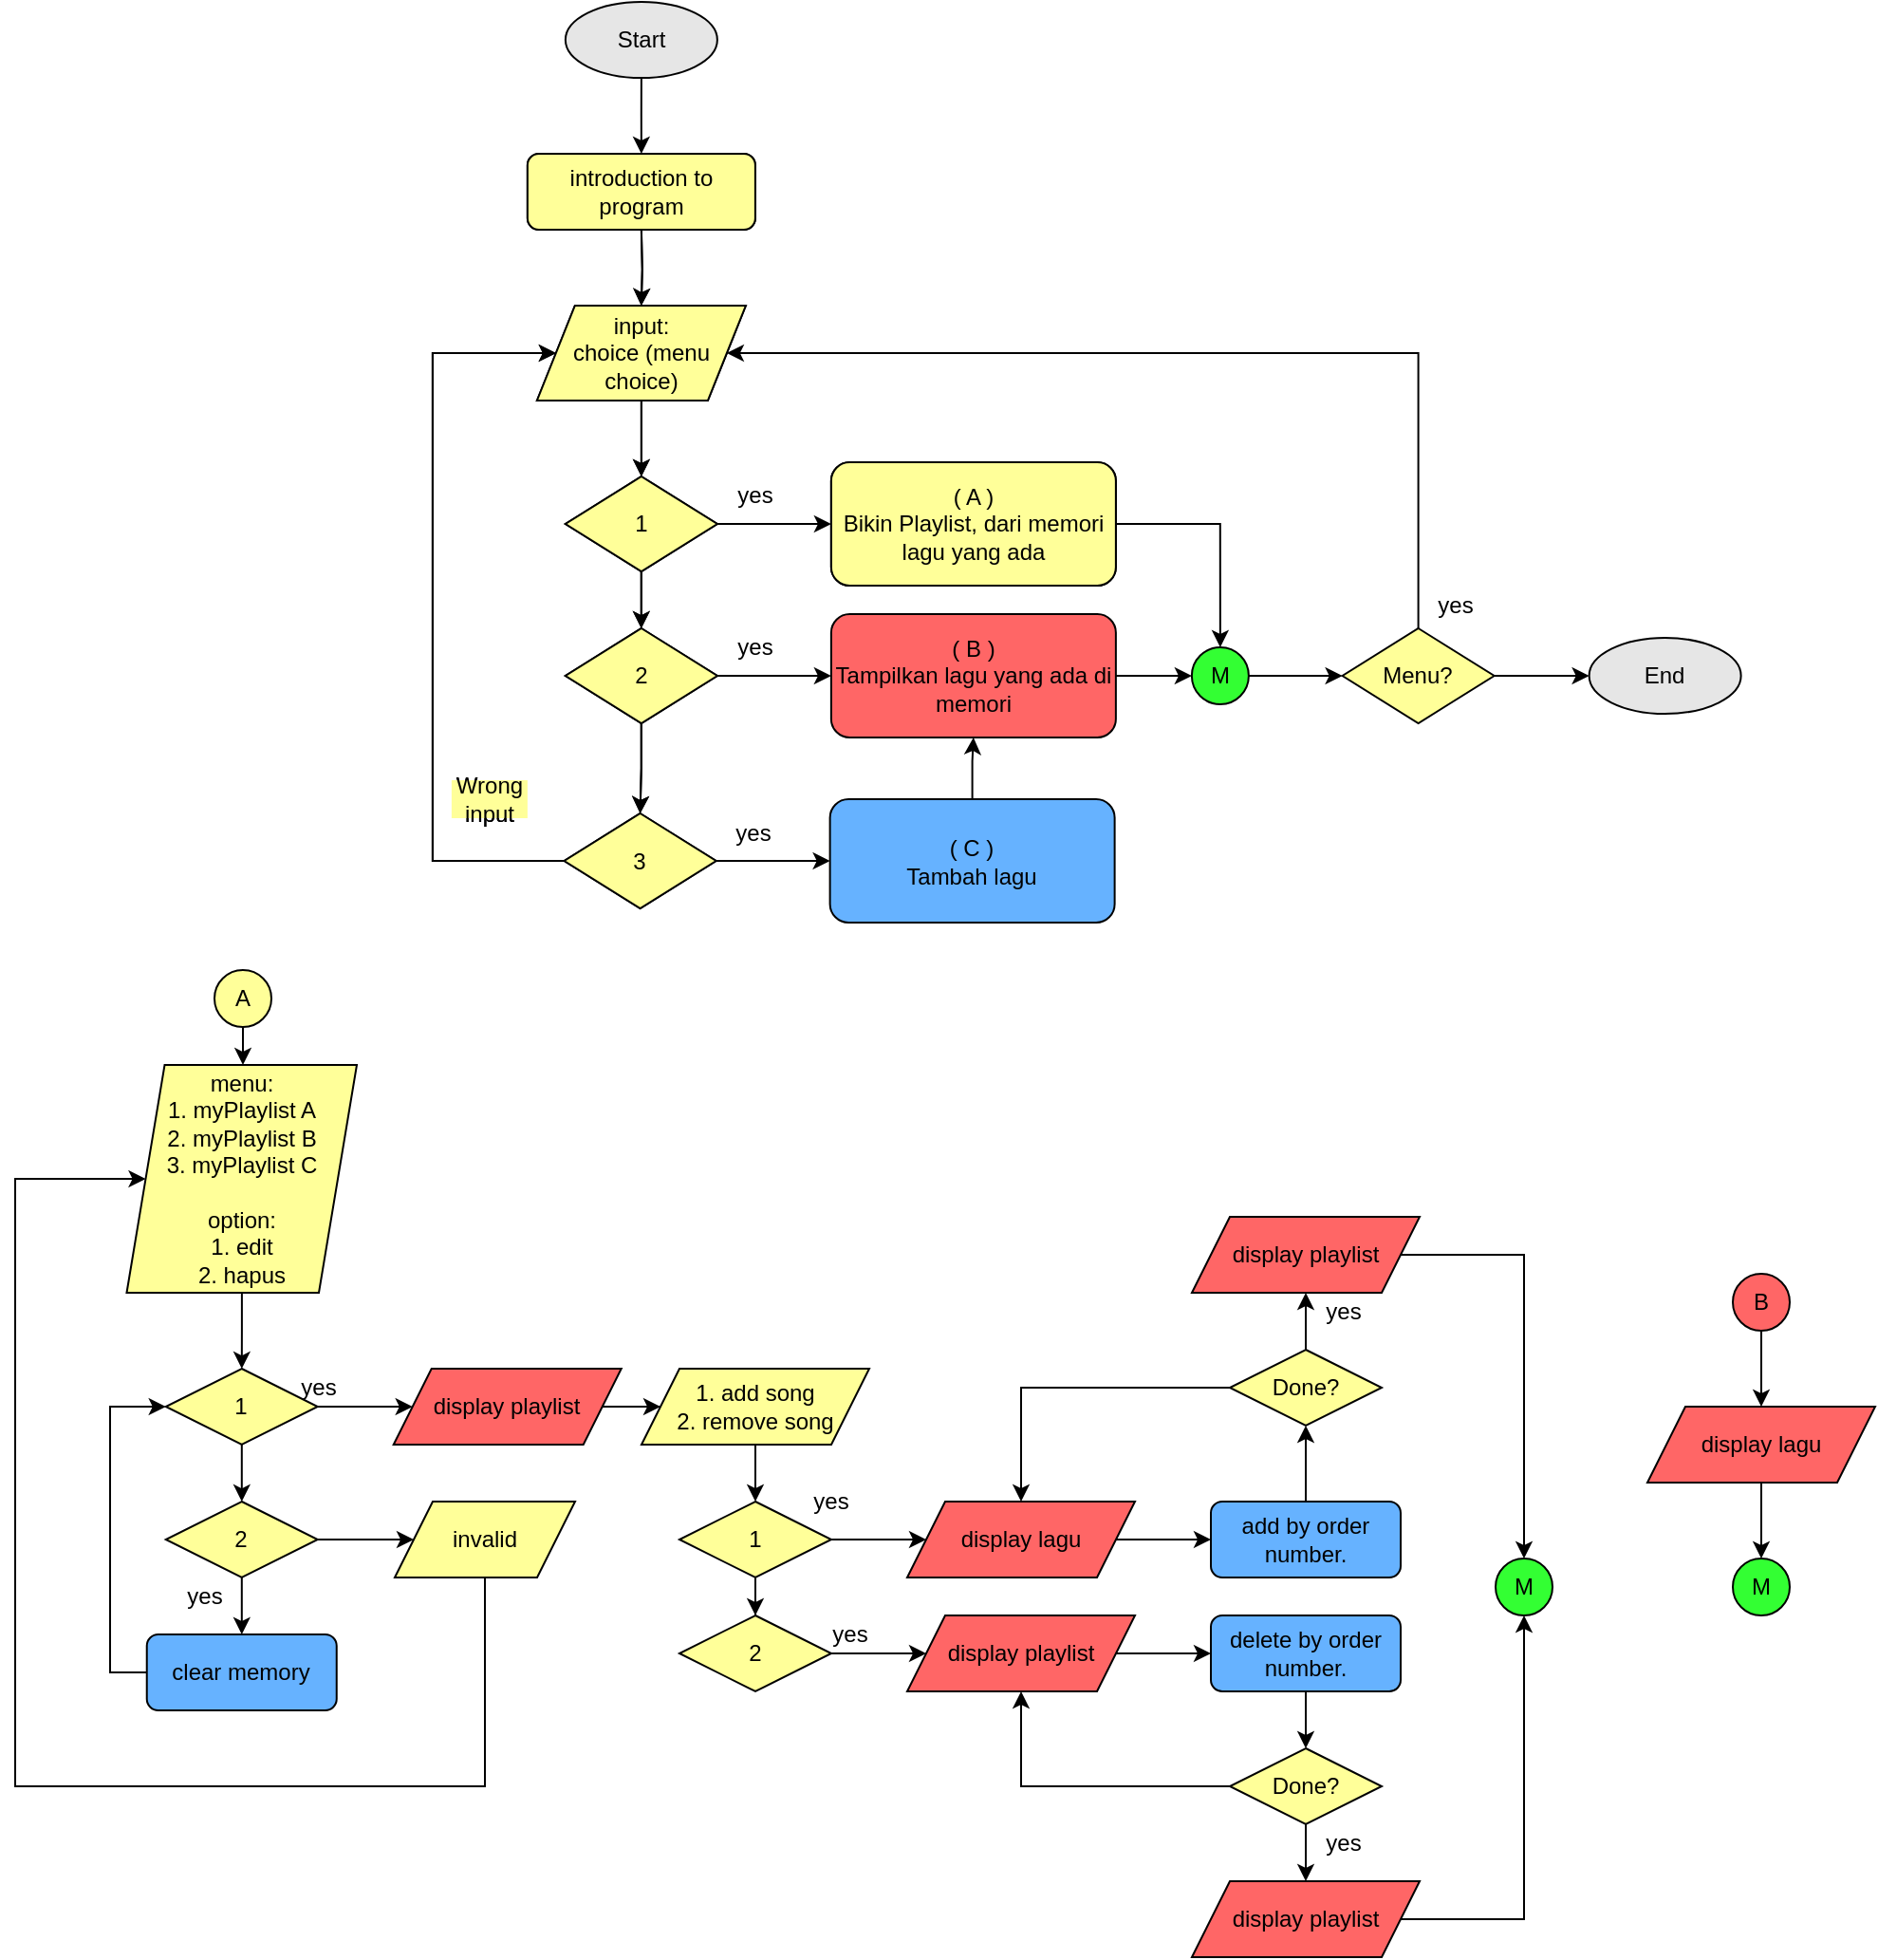 <mxfile version="14.7.3" type="github">
  <diagram id="aWVC-QR9eLqy2IWsYxHA" name="Page-1">
    <mxGraphModel dx="1955" dy="942" grid="1" gridSize="10" guides="1" tooltips="1" connect="1" arrows="1" fold="1" page="1" pageScale="1" pageWidth="850" pageHeight="1100" math="0" shadow="0">
      <root>
        <mxCell id="0" />
        <mxCell id="1" parent="0" />
        <mxCell id="7IZkJE4yfUbNufuBKW3c-7" value="" style="edgeStyle=orthogonalEdgeStyle;rounded=0;orthogonalLoop=1;jettySize=auto;html=1;" parent="1" source="gzgc5nccffqlDQI2nCD0-1" edge="1">
          <mxGeometry relative="1" as="geometry">
            <mxPoint x="429.94" y="130" as="targetPoint" />
          </mxGeometry>
        </mxCell>
        <mxCell id="gzgc5nccffqlDQI2nCD0-1" value="Start" style="ellipse;whiteSpace=wrap;html=1;fillColor=#E6E6E6;" parent="1" vertex="1">
          <mxGeometry x="389.94" y="50" width="80" height="40" as="geometry" />
        </mxCell>
        <mxCell id="gzgc5nccffqlDQI2nCD0-2" value="End" style="ellipse;whiteSpace=wrap;html=1;fillColor=#E6E6E6;" parent="1" vertex="1">
          <mxGeometry x="929.31" y="385" width="80" height="40" as="geometry" />
        </mxCell>
        <mxCell id="7IZkJE4yfUbNufuBKW3c-8" value="" style="edgeStyle=orthogonalEdgeStyle;rounded=0;orthogonalLoop=1;jettySize=auto;html=1;" parent="1" target="7IZkJE4yfUbNufuBKW3c-5" edge="1">
          <mxGeometry relative="1" as="geometry">
            <mxPoint x="429.94" y="170.0" as="sourcePoint" />
          </mxGeometry>
        </mxCell>
        <mxCell id="7IZkJE4yfUbNufuBKW3c-4" value="introduction to program" style="rounded=1;whiteSpace=wrap;html=1;" parent="1" vertex="1">
          <mxGeometry x="369.94" y="130" width="120" height="40" as="geometry" />
        </mxCell>
        <mxCell id="7IZkJE4yfUbNufuBKW3c-16" value="" style="edgeStyle=orthogonalEdgeStyle;rounded=0;orthogonalLoop=1;jettySize=auto;html=1;" parent="1" source="7IZkJE4yfUbNufuBKW3c-5" target="7IZkJE4yfUbNufuBKW3c-11" edge="1">
          <mxGeometry relative="1" as="geometry" />
        </mxCell>
        <mxCell id="7IZkJE4yfUbNufuBKW3c-5" value="&lt;div&gt;input:&lt;/div&gt;&lt;div&gt;choice (menu choice)&lt;br&gt;&lt;/div&gt;" style="shape=parallelogram;perimeter=parallelogramPerimeter;whiteSpace=wrap;html=1;fixedSize=1;" parent="1" vertex="1">
          <mxGeometry x="374.94" y="210" width="110" height="50" as="geometry" />
        </mxCell>
        <mxCell id="7IZkJE4yfUbNufuBKW3c-17" value="" style="edgeStyle=orthogonalEdgeStyle;rounded=0;orthogonalLoop=1;jettySize=auto;html=1;" parent="1" source="7IZkJE4yfUbNufuBKW3c-11" target="7IZkJE4yfUbNufuBKW3c-12" edge="1">
          <mxGeometry relative="1" as="geometry" />
        </mxCell>
        <mxCell id="U4d_zl4pL8MZ5YhkzOWC-3" style="edgeStyle=orthogonalEdgeStyle;rounded=0;orthogonalLoop=1;jettySize=auto;html=1;" edge="1" parent="1" source="7IZkJE4yfUbNufuBKW3c-11" target="U4d_zl4pL8MZ5YhkzOWC-2">
          <mxGeometry relative="1" as="geometry" />
        </mxCell>
        <mxCell id="7IZkJE4yfUbNufuBKW3c-11" value="1" style="rhombus;whiteSpace=wrap;html=1;" parent="1" vertex="1">
          <mxGeometry x="389.94" y="300" width="80" height="50" as="geometry" />
        </mxCell>
        <mxCell id="U4d_zl4pL8MZ5YhkzOWC-7" style="edgeStyle=orthogonalEdgeStyle;rounded=0;orthogonalLoop=1;jettySize=auto;html=1;entryX=0;entryY=0.5;entryDx=0;entryDy=0;" edge="1" parent="1" source="7IZkJE4yfUbNufuBKW3c-12" target="U4d_zl4pL8MZ5YhkzOWC-6">
          <mxGeometry relative="1" as="geometry" />
        </mxCell>
        <mxCell id="U4d_zl4pL8MZ5YhkzOWC-8" value="" style="edgeStyle=orthogonalEdgeStyle;rounded=0;orthogonalLoop=1;jettySize=auto;html=1;" edge="1" parent="1" source="7IZkJE4yfUbNufuBKW3c-12" target="U4d_zl4pL8MZ5YhkzOWC-5">
          <mxGeometry relative="1" as="geometry" />
        </mxCell>
        <mxCell id="7IZkJE4yfUbNufuBKW3c-12" value="2" style="rhombus;whiteSpace=wrap;html=1;" parent="1" vertex="1">
          <mxGeometry x="389.94" y="380" width="80" height="50" as="geometry" />
        </mxCell>
        <mxCell id="U4d_zl4pL8MZ5YhkzOWC-13" style="edgeStyle=orthogonalEdgeStyle;rounded=0;orthogonalLoop=1;jettySize=auto;html=1;entryX=1;entryY=0.5;entryDx=0;entryDy=0;" edge="1" parent="1" source="7IZkJE4yfUbNufuBKW3c-13" target="7IZkJE4yfUbNufuBKW3c-5">
          <mxGeometry relative="1" as="geometry">
            <Array as="points">
              <mxPoint x="838.94" y="235" />
            </Array>
          </mxGeometry>
        </mxCell>
        <mxCell id="U4d_zl4pL8MZ5YhkzOWC-28" style="edgeStyle=orthogonalEdgeStyle;rounded=0;orthogonalLoop=1;jettySize=auto;html=1;" edge="1" parent="1" source="7IZkJE4yfUbNufuBKW3c-13" target="gzgc5nccffqlDQI2nCD0-2">
          <mxGeometry relative="1" as="geometry" />
        </mxCell>
        <mxCell id="7IZkJE4yfUbNufuBKW3c-13" value="Menu?" style="rhombus;whiteSpace=wrap;html=1;fillColor=#FFFF99;" parent="1" vertex="1">
          <mxGeometry x="799.31" y="380" width="80" height="50" as="geometry" />
        </mxCell>
        <mxCell id="U4d_zl4pL8MZ5YhkzOWC-18" style="edgeStyle=orthogonalEdgeStyle;rounded=0;orthogonalLoop=1;jettySize=auto;html=1;entryX=0.5;entryY=0;entryDx=0;entryDy=0;" edge="1" parent="1" source="U4d_zl4pL8MZ5YhkzOWC-2" target="U4d_zl4pL8MZ5YhkzOWC-14">
          <mxGeometry relative="1" as="geometry" />
        </mxCell>
        <mxCell id="U4d_zl4pL8MZ5YhkzOWC-2" value="&lt;div&gt;( A )&lt;br&gt;&lt;/div&gt;&lt;div&gt;Bikin Playlist, dari memori lagu yang ada&lt;/div&gt;" style="rounded=1;whiteSpace=wrap;html=1;fillColor=none;" vertex="1" parent="1">
          <mxGeometry x="529.94" y="292.5" width="150" height="65" as="geometry" />
        </mxCell>
        <mxCell id="U4d_zl4pL8MZ5YhkzOWC-10" style="edgeStyle=orthogonalEdgeStyle;rounded=0;orthogonalLoop=1;jettySize=auto;html=1;" edge="1" parent="1" source="U4d_zl4pL8MZ5YhkzOWC-5" target="U4d_zl4pL8MZ5YhkzOWC-9">
          <mxGeometry relative="1" as="geometry" />
        </mxCell>
        <mxCell id="U4d_zl4pL8MZ5YhkzOWC-21" style="edgeStyle=orthogonalEdgeStyle;rounded=0;orthogonalLoop=1;jettySize=auto;html=1;entryX=0;entryY=0.5;entryDx=0;entryDy=0;" edge="1" parent="1" source="U4d_zl4pL8MZ5YhkzOWC-5" target="7IZkJE4yfUbNufuBKW3c-5">
          <mxGeometry relative="1" as="geometry">
            <Array as="points">
              <mxPoint x="319.94" y="502" />
              <mxPoint x="319.94" y="235" />
            </Array>
          </mxGeometry>
        </mxCell>
        <mxCell id="U4d_zl4pL8MZ5YhkzOWC-5" value="3" style="rhombus;whiteSpace=wrap;html=1;" vertex="1" parent="1">
          <mxGeometry x="389.31" y="477.5" width="80" height="50" as="geometry" />
        </mxCell>
        <mxCell id="U4d_zl4pL8MZ5YhkzOWC-93" value="" style="edgeStyle=orthogonalEdgeStyle;rounded=0;orthogonalLoop=1;jettySize=auto;html=1;" edge="1" parent="1" source="U4d_zl4pL8MZ5YhkzOWC-6" target="U4d_zl4pL8MZ5YhkzOWC-14">
          <mxGeometry relative="1" as="geometry" />
        </mxCell>
        <mxCell id="U4d_zl4pL8MZ5YhkzOWC-6" value="&lt;div&gt;( B )&lt;/div&gt;&lt;div&gt;&lt;div&gt;Tampilkan lagu yang ada di memori&lt;br&gt;&lt;/div&gt;&lt;/div&gt;" style="rounded=1;whiteSpace=wrap;html=1;fillColor=#FF6666;" vertex="1" parent="1">
          <mxGeometry x="529.94" y="372.5" width="150" height="65" as="geometry" />
        </mxCell>
        <mxCell id="U4d_zl4pL8MZ5YhkzOWC-55" value="" style="edgeStyle=orthogonalEdgeStyle;rounded=0;orthogonalLoop=1;jettySize=auto;html=1;" edge="1" parent="1" source="U4d_zl4pL8MZ5YhkzOWC-9" target="U4d_zl4pL8MZ5YhkzOWC-6">
          <mxGeometry relative="1" as="geometry" />
        </mxCell>
        <mxCell id="U4d_zl4pL8MZ5YhkzOWC-9" value="&lt;div&gt;( C )&lt;br&gt;&lt;/div&gt;&lt;div&gt;Tambah lagu&lt;/div&gt;" style="rounded=1;whiteSpace=wrap;html=1;fillColor=#66B2FF;" vertex="1" parent="1">
          <mxGeometry x="529.31" y="470" width="150" height="65" as="geometry" />
        </mxCell>
        <mxCell id="U4d_zl4pL8MZ5YhkzOWC-95" style="edgeStyle=orthogonalEdgeStyle;rounded=0;orthogonalLoop=1;jettySize=auto;html=1;entryX=0;entryY=0.5;entryDx=0;entryDy=0;" edge="1" parent="1" source="U4d_zl4pL8MZ5YhkzOWC-14" target="7IZkJE4yfUbNufuBKW3c-13">
          <mxGeometry relative="1" as="geometry" />
        </mxCell>
        <mxCell id="U4d_zl4pL8MZ5YhkzOWC-14" value="M" style="ellipse;whiteSpace=wrap;html=1;aspect=fixed;fillColor=#33FF33;" vertex="1" parent="1">
          <mxGeometry x="719.94" y="390" width="30" height="30" as="geometry" />
        </mxCell>
        <mxCell id="U4d_zl4pL8MZ5YhkzOWC-22" value="Wrong input" style="text;html=1;strokeColor=none;fillColor=none;align=center;verticalAlign=middle;whiteSpace=wrap;rounded=0;" vertex="1" parent="1">
          <mxGeometry x="329.94" y="460" width="40" height="20" as="geometry" />
        </mxCell>
        <mxCell id="U4d_zl4pL8MZ5YhkzOWC-23" value="yes" style="text;html=1;strokeColor=none;fillColor=none;align=center;verticalAlign=middle;whiteSpace=wrap;rounded=0;" vertex="1" parent="1">
          <mxGeometry x="469.94" y="300" width="40" height="20" as="geometry" />
        </mxCell>
        <mxCell id="U4d_zl4pL8MZ5YhkzOWC-24" value="yes" style="text;html=1;strokeColor=none;fillColor=none;align=center;verticalAlign=middle;whiteSpace=wrap;rounded=0;" vertex="1" parent="1">
          <mxGeometry x="469.94" y="380" width="40" height="20" as="geometry" />
        </mxCell>
        <mxCell id="U4d_zl4pL8MZ5YhkzOWC-25" value="yes" style="text;html=1;strokeColor=none;fillColor=none;align=center;verticalAlign=middle;whiteSpace=wrap;rounded=0;" vertex="1" parent="1">
          <mxGeometry x="469.31" y="477.5" width="40" height="20" as="geometry" />
        </mxCell>
        <mxCell id="U4d_zl4pL8MZ5YhkzOWC-26" value="yes" style="text;html=1;strokeColor=none;fillColor=none;align=center;verticalAlign=middle;whiteSpace=wrap;rounded=0;" vertex="1" parent="1">
          <mxGeometry x="839.31" y="357.5" width="40" height="20" as="geometry" />
        </mxCell>
        <mxCell id="U4d_zl4pL8MZ5YhkzOWC-33" value="" style="edgeStyle=orthogonalEdgeStyle;rounded=0;orthogonalLoop=1;jettySize=auto;html=1;" edge="1" parent="1" source="U4d_zl4pL8MZ5YhkzOWC-29" target="U4d_zl4pL8MZ5YhkzOWC-32">
          <mxGeometry relative="1" as="geometry" />
        </mxCell>
        <mxCell id="U4d_zl4pL8MZ5YhkzOWC-29" value="A" style="ellipse;whiteSpace=wrap;html=1;aspect=fixed;fillColor=#FFFF99;" vertex="1" parent="1">
          <mxGeometry x="205" y="560" width="30" height="30" as="geometry" />
        </mxCell>
        <mxCell id="U4d_zl4pL8MZ5YhkzOWC-102" value="" style="edgeStyle=orthogonalEdgeStyle;rounded=0;orthogonalLoop=1;jettySize=auto;html=1;" edge="1" parent="1" source="U4d_zl4pL8MZ5YhkzOWC-30" target="U4d_zl4pL8MZ5YhkzOWC-101">
          <mxGeometry relative="1" as="geometry" />
        </mxCell>
        <mxCell id="U4d_zl4pL8MZ5YhkzOWC-30" value="B" style="ellipse;whiteSpace=wrap;html=1;aspect=fixed;fillColor=#FF6666;" vertex="1" parent="1">
          <mxGeometry x="1005" y="720" width="30" height="30" as="geometry" />
        </mxCell>
        <mxCell id="U4d_zl4pL8MZ5YhkzOWC-36" value="" style="edgeStyle=orthogonalEdgeStyle;rounded=0;orthogonalLoop=1;jettySize=auto;html=1;" edge="1" parent="1" source="U4d_zl4pL8MZ5YhkzOWC-32" target="U4d_zl4pL8MZ5YhkzOWC-34">
          <mxGeometry relative="1" as="geometry" />
        </mxCell>
        <mxCell id="U4d_zl4pL8MZ5YhkzOWC-32" value="&lt;div&gt;menu:&lt;/div&gt;&lt;div&gt;1. myPlaylist A&lt;/div&gt;&lt;div&gt;2. myPlaylist B&lt;br&gt;&lt;div&gt;3. myPlaylist C&lt;/div&gt;&lt;div&gt;&lt;br&gt;&lt;/div&gt;&lt;div&gt;option:&lt;/div&gt;&lt;div&gt;1. edit&lt;/div&gt;&lt;div&gt;2. hapus&lt;br&gt;&lt;/div&gt;&lt;/div&gt;" style="shape=parallelogram;perimeter=parallelogramPerimeter;whiteSpace=wrap;html=1;fixedSize=1;fillColor=#FFFF99;" vertex="1" parent="1">
          <mxGeometry x="158.75" y="610" width="121.25" height="120" as="geometry" />
        </mxCell>
        <mxCell id="U4d_zl4pL8MZ5YhkzOWC-37" value="" style="edgeStyle=orthogonalEdgeStyle;rounded=0;orthogonalLoop=1;jettySize=auto;html=1;" edge="1" parent="1" source="U4d_zl4pL8MZ5YhkzOWC-34" target="U4d_zl4pL8MZ5YhkzOWC-35">
          <mxGeometry relative="1" as="geometry" />
        </mxCell>
        <mxCell id="U4d_zl4pL8MZ5YhkzOWC-59" value="" style="edgeStyle=orthogonalEdgeStyle;rounded=0;orthogonalLoop=1;jettySize=auto;html=1;" edge="1" parent="1" source="U4d_zl4pL8MZ5YhkzOWC-34" target="U4d_zl4pL8MZ5YhkzOWC-57">
          <mxGeometry relative="1" as="geometry" />
        </mxCell>
        <mxCell id="U4d_zl4pL8MZ5YhkzOWC-34" value="1" style="rhombus;whiteSpace=wrap;html=1;fillColor=#FFFF99;" vertex="1" parent="1">
          <mxGeometry x="179.37" y="770" width="80" height="40" as="geometry" />
        </mxCell>
        <mxCell id="U4d_zl4pL8MZ5YhkzOWC-39" value="" style="edgeStyle=orthogonalEdgeStyle;rounded=0;orthogonalLoop=1;jettySize=auto;html=1;" edge="1" parent="1" source="U4d_zl4pL8MZ5YhkzOWC-35" target="U4d_zl4pL8MZ5YhkzOWC-38">
          <mxGeometry relative="1" as="geometry" />
        </mxCell>
        <mxCell id="U4d_zl4pL8MZ5YhkzOWC-49" style="edgeStyle=orthogonalEdgeStyle;rounded=0;orthogonalLoop=1;jettySize=auto;html=1;entryX=0;entryY=0.5;entryDx=0;entryDy=0;" edge="1" parent="1" source="U4d_zl4pL8MZ5YhkzOWC-35" target="U4d_zl4pL8MZ5YhkzOWC-48">
          <mxGeometry relative="1" as="geometry" />
        </mxCell>
        <mxCell id="U4d_zl4pL8MZ5YhkzOWC-35" value="2" style="rhombus;whiteSpace=wrap;html=1;fillColor=#FFFF99;" vertex="1" parent="1">
          <mxGeometry x="179.37" y="840" width="80" height="40" as="geometry" />
        </mxCell>
        <mxCell id="U4d_zl4pL8MZ5YhkzOWC-40" style="edgeStyle=orthogonalEdgeStyle;rounded=0;orthogonalLoop=1;jettySize=auto;html=1;entryX=0;entryY=0.5;entryDx=0;entryDy=0;" edge="1" parent="1" source="U4d_zl4pL8MZ5YhkzOWC-38" target="U4d_zl4pL8MZ5YhkzOWC-34">
          <mxGeometry relative="1" as="geometry">
            <Array as="points">
              <mxPoint x="150" y="930" />
              <mxPoint x="150" y="790" />
            </Array>
          </mxGeometry>
        </mxCell>
        <mxCell id="U4d_zl4pL8MZ5YhkzOWC-38" value="clear memory" style="rounded=1;whiteSpace=wrap;html=1;fillColor=#66B2FF;" vertex="1" parent="1">
          <mxGeometry x="169.37" y="910" width="100" height="40" as="geometry" />
        </mxCell>
        <mxCell id="U4d_zl4pL8MZ5YhkzOWC-42" value="yes" style="text;html=1;strokeColor=none;fillColor=none;align=center;verticalAlign=middle;whiteSpace=wrap;rounded=0;" vertex="1" parent="1">
          <mxGeometry x="180" y="880" width="40" height="20" as="geometry" />
        </mxCell>
        <mxCell id="U4d_zl4pL8MZ5YhkzOWC-44" value="yes" style="text;html=1;strokeColor=none;fillColor=none;align=center;verticalAlign=middle;whiteSpace=wrap;rounded=0;" vertex="1" parent="1">
          <mxGeometry x="240" y="770" width="40" height="20" as="geometry" />
        </mxCell>
        <mxCell id="U4d_zl4pL8MZ5YhkzOWC-50" style="edgeStyle=orthogonalEdgeStyle;rounded=0;orthogonalLoop=1;jettySize=auto;html=1;entryX=0;entryY=0.5;entryDx=0;entryDy=0;" edge="1" parent="1" source="U4d_zl4pL8MZ5YhkzOWC-48" target="U4d_zl4pL8MZ5YhkzOWC-32">
          <mxGeometry relative="1" as="geometry">
            <Array as="points">
              <mxPoint x="348" y="990" />
              <mxPoint x="100" y="990" />
              <mxPoint x="100" y="670" />
            </Array>
          </mxGeometry>
        </mxCell>
        <mxCell id="U4d_zl4pL8MZ5YhkzOWC-48" value="invalid" style="shape=parallelogram;perimeter=parallelogramPerimeter;whiteSpace=wrap;html=1;fixedSize=1;fillColor=#FFFF99;" vertex="1" parent="1">
          <mxGeometry x="300" y="840" width="95" height="40" as="geometry" />
        </mxCell>
        <mxCell id="U4d_zl4pL8MZ5YhkzOWC-61" value="" style="edgeStyle=orthogonalEdgeStyle;rounded=0;orthogonalLoop=1;jettySize=auto;html=1;" edge="1" parent="1" source="U4d_zl4pL8MZ5YhkzOWC-57" target="U4d_zl4pL8MZ5YhkzOWC-60">
          <mxGeometry relative="1" as="geometry" />
        </mxCell>
        <mxCell id="U4d_zl4pL8MZ5YhkzOWC-57" value="display playlist" style="shape=parallelogram;perimeter=parallelogramPerimeter;whiteSpace=wrap;html=1;fixedSize=1;fillColor=#FF6666;" vertex="1" parent="1">
          <mxGeometry x="299.37" y="770" width="120" height="40" as="geometry" />
        </mxCell>
        <mxCell id="U4d_zl4pL8MZ5YhkzOWC-66" style="edgeStyle=orthogonalEdgeStyle;rounded=0;orthogonalLoop=1;jettySize=auto;html=1;entryX=0.5;entryY=0;entryDx=0;entryDy=0;" edge="1" parent="1" source="U4d_zl4pL8MZ5YhkzOWC-60" target="U4d_zl4pL8MZ5YhkzOWC-62">
          <mxGeometry relative="1" as="geometry" />
        </mxCell>
        <mxCell id="U4d_zl4pL8MZ5YhkzOWC-60" value="&lt;div&gt;1. add song&lt;/div&gt;&lt;div&gt;2. remove song&lt;br&gt;&lt;/div&gt;" style="shape=parallelogram;perimeter=parallelogramPerimeter;whiteSpace=wrap;html=1;fixedSize=1;fillColor=#FFFF99;" vertex="1" parent="1">
          <mxGeometry x="430" y="770" width="120" height="40" as="geometry" />
        </mxCell>
        <mxCell id="U4d_zl4pL8MZ5YhkzOWC-67" style="edgeStyle=orthogonalEdgeStyle;rounded=0;orthogonalLoop=1;jettySize=auto;html=1;entryX=0.5;entryY=0;entryDx=0;entryDy=0;" edge="1" parent="1" source="U4d_zl4pL8MZ5YhkzOWC-62" target="U4d_zl4pL8MZ5YhkzOWC-63">
          <mxGeometry relative="1" as="geometry" />
        </mxCell>
        <mxCell id="U4d_zl4pL8MZ5YhkzOWC-76" value="" style="edgeStyle=orthogonalEdgeStyle;rounded=0;orthogonalLoop=1;jettySize=auto;html=1;" edge="1" parent="1" source="U4d_zl4pL8MZ5YhkzOWC-62" target="U4d_zl4pL8MZ5YhkzOWC-75">
          <mxGeometry relative="1" as="geometry" />
        </mxCell>
        <mxCell id="U4d_zl4pL8MZ5YhkzOWC-62" value="1" style="rhombus;whiteSpace=wrap;html=1;fillColor=#FFFF99;" vertex="1" parent="1">
          <mxGeometry x="450" y="840" width="80" height="40" as="geometry" />
        </mxCell>
        <mxCell id="U4d_zl4pL8MZ5YhkzOWC-73" style="edgeStyle=orthogonalEdgeStyle;rounded=0;orthogonalLoop=1;jettySize=auto;html=1;" edge="1" parent="1" source="U4d_zl4pL8MZ5YhkzOWC-63" target="U4d_zl4pL8MZ5YhkzOWC-72">
          <mxGeometry relative="1" as="geometry" />
        </mxCell>
        <mxCell id="U4d_zl4pL8MZ5YhkzOWC-63" value="2" style="rhombus;whiteSpace=wrap;html=1;fillColor=#FFFF99;" vertex="1" parent="1">
          <mxGeometry x="450" y="900" width="80" height="40" as="geometry" />
        </mxCell>
        <mxCell id="U4d_zl4pL8MZ5YhkzOWC-69" value="yes" style="text;html=1;strokeColor=none;fillColor=none;align=center;verticalAlign=middle;whiteSpace=wrap;rounded=0;" vertex="1" parent="1">
          <mxGeometry x="510" y="830" width="40" height="20" as="geometry" />
        </mxCell>
        <mxCell id="U4d_zl4pL8MZ5YhkzOWC-70" value="yes" style="text;html=1;strokeColor=none;fillColor=none;align=center;verticalAlign=middle;whiteSpace=wrap;rounded=0;" vertex="1" parent="1">
          <mxGeometry x="520" y="900" width="40" height="20" as="geometry" />
        </mxCell>
        <mxCell id="U4d_zl4pL8MZ5YhkzOWC-88" value="" style="edgeStyle=orthogonalEdgeStyle;rounded=0;orthogonalLoop=1;jettySize=auto;html=1;" edge="1" parent="1" source="U4d_zl4pL8MZ5YhkzOWC-71" target="U4d_zl4pL8MZ5YhkzOWC-87">
          <mxGeometry relative="1" as="geometry" />
        </mxCell>
        <mxCell id="U4d_zl4pL8MZ5YhkzOWC-71" value="delete by order number." style="rounded=1;whiteSpace=wrap;html=1;fillColor=#66B2FF;" vertex="1" parent="1">
          <mxGeometry x="730" y="900" width="100" height="40" as="geometry" />
        </mxCell>
        <mxCell id="U4d_zl4pL8MZ5YhkzOWC-74" value="" style="edgeStyle=orthogonalEdgeStyle;rounded=0;orthogonalLoop=1;jettySize=auto;html=1;" edge="1" parent="1" source="U4d_zl4pL8MZ5YhkzOWC-72" target="U4d_zl4pL8MZ5YhkzOWC-71">
          <mxGeometry relative="1" as="geometry" />
        </mxCell>
        <mxCell id="U4d_zl4pL8MZ5YhkzOWC-72" value="display playlist" style="shape=parallelogram;perimeter=parallelogramPerimeter;whiteSpace=wrap;html=1;fixedSize=1;fillColor=#FF6666;" vertex="1" parent="1">
          <mxGeometry x="570" y="900" width="120" height="40" as="geometry" />
        </mxCell>
        <mxCell id="U4d_zl4pL8MZ5YhkzOWC-78" value="" style="edgeStyle=orthogonalEdgeStyle;rounded=0;orthogonalLoop=1;jettySize=auto;html=1;" edge="1" parent="1" source="U4d_zl4pL8MZ5YhkzOWC-75" target="U4d_zl4pL8MZ5YhkzOWC-77">
          <mxGeometry relative="1" as="geometry" />
        </mxCell>
        <mxCell id="U4d_zl4pL8MZ5YhkzOWC-75" value="display lagu" style="shape=parallelogram;perimeter=parallelogramPerimeter;whiteSpace=wrap;html=1;fixedSize=1;fillColor=#FF6666;" vertex="1" parent="1">
          <mxGeometry x="570" y="840" width="120" height="40" as="geometry" />
        </mxCell>
        <mxCell id="U4d_zl4pL8MZ5YhkzOWC-81" value="" style="edgeStyle=orthogonalEdgeStyle;rounded=0;orthogonalLoop=1;jettySize=auto;html=1;" edge="1" parent="1" source="U4d_zl4pL8MZ5YhkzOWC-77" target="U4d_zl4pL8MZ5YhkzOWC-80">
          <mxGeometry relative="1" as="geometry" />
        </mxCell>
        <mxCell id="U4d_zl4pL8MZ5YhkzOWC-77" value="add by order number." style="rounded=1;whiteSpace=wrap;html=1;fillColor=#66B2FF;" vertex="1" parent="1">
          <mxGeometry x="730" y="840" width="100" height="40" as="geometry" />
        </mxCell>
        <mxCell id="U4d_zl4pL8MZ5YhkzOWC-82" style="edgeStyle=orthogonalEdgeStyle;rounded=0;orthogonalLoop=1;jettySize=auto;html=1;" edge="1" parent="1" source="U4d_zl4pL8MZ5YhkzOWC-80" target="U4d_zl4pL8MZ5YhkzOWC-75">
          <mxGeometry relative="1" as="geometry" />
        </mxCell>
        <mxCell id="U4d_zl4pL8MZ5YhkzOWC-85" value="" style="edgeStyle=orthogonalEdgeStyle;rounded=0;orthogonalLoop=1;jettySize=auto;html=1;" edge="1" parent="1" source="U4d_zl4pL8MZ5YhkzOWC-80" target="U4d_zl4pL8MZ5YhkzOWC-84">
          <mxGeometry relative="1" as="geometry" />
        </mxCell>
        <mxCell id="U4d_zl4pL8MZ5YhkzOWC-80" value="Done?" style="rhombus;whiteSpace=wrap;html=1;fillColor=#FFFF99;" vertex="1" parent="1">
          <mxGeometry x="740" y="760" width="80" height="40" as="geometry" />
        </mxCell>
        <mxCell id="U4d_zl4pL8MZ5YhkzOWC-97" style="edgeStyle=orthogonalEdgeStyle;rounded=0;orthogonalLoop=1;jettySize=auto;html=1;" edge="1" parent="1" source="U4d_zl4pL8MZ5YhkzOWC-84" target="U4d_zl4pL8MZ5YhkzOWC-96">
          <mxGeometry relative="1" as="geometry" />
        </mxCell>
        <mxCell id="U4d_zl4pL8MZ5YhkzOWC-84" value="display playlist" style="shape=parallelogram;perimeter=parallelogramPerimeter;whiteSpace=wrap;html=1;fixedSize=1;fillColor=#FF6666;" vertex="1" parent="1">
          <mxGeometry x="720" y="690" width="120" height="40" as="geometry" />
        </mxCell>
        <mxCell id="U4d_zl4pL8MZ5YhkzOWC-86" value="yes" style="text;html=1;strokeColor=none;fillColor=none;align=center;verticalAlign=middle;whiteSpace=wrap;rounded=0;" vertex="1" parent="1">
          <mxGeometry x="780" y="730" width="40" height="20" as="geometry" />
        </mxCell>
        <mxCell id="U4d_zl4pL8MZ5YhkzOWC-90" value="" style="edgeStyle=orthogonalEdgeStyle;rounded=0;orthogonalLoop=1;jettySize=auto;html=1;" edge="1" parent="1" source="U4d_zl4pL8MZ5YhkzOWC-87" target="U4d_zl4pL8MZ5YhkzOWC-89">
          <mxGeometry relative="1" as="geometry" />
        </mxCell>
        <mxCell id="U4d_zl4pL8MZ5YhkzOWC-91" style="edgeStyle=orthogonalEdgeStyle;rounded=0;orthogonalLoop=1;jettySize=auto;html=1;" edge="1" parent="1" source="U4d_zl4pL8MZ5YhkzOWC-87" target="U4d_zl4pL8MZ5YhkzOWC-72">
          <mxGeometry relative="1" as="geometry" />
        </mxCell>
        <mxCell id="U4d_zl4pL8MZ5YhkzOWC-87" value="Done?" style="rhombus;whiteSpace=wrap;html=1;fillColor=#FFFF99;" vertex="1" parent="1">
          <mxGeometry x="740" y="970" width="80" height="40" as="geometry" />
        </mxCell>
        <mxCell id="U4d_zl4pL8MZ5YhkzOWC-98" style="edgeStyle=orthogonalEdgeStyle;rounded=0;orthogonalLoop=1;jettySize=auto;html=1;" edge="1" parent="1" source="U4d_zl4pL8MZ5YhkzOWC-89" target="U4d_zl4pL8MZ5YhkzOWC-96">
          <mxGeometry relative="1" as="geometry" />
        </mxCell>
        <mxCell id="U4d_zl4pL8MZ5YhkzOWC-89" value="display playlist" style="shape=parallelogram;perimeter=parallelogramPerimeter;whiteSpace=wrap;html=1;fixedSize=1;fillColor=#FF6666;" vertex="1" parent="1">
          <mxGeometry x="720" y="1040" width="120" height="40" as="geometry" />
        </mxCell>
        <mxCell id="U4d_zl4pL8MZ5YhkzOWC-92" value="yes" style="text;html=1;strokeColor=none;fillColor=none;align=center;verticalAlign=middle;whiteSpace=wrap;rounded=0;" vertex="1" parent="1">
          <mxGeometry x="780" y="1010" width="40" height="20" as="geometry" />
        </mxCell>
        <mxCell id="U4d_zl4pL8MZ5YhkzOWC-96" value="M" style="ellipse;whiteSpace=wrap;html=1;aspect=fixed;fillColor=#33FF33;" vertex="1" parent="1">
          <mxGeometry x="880" y="870" width="30" height="30" as="geometry" />
        </mxCell>
        <mxCell id="U4d_zl4pL8MZ5YhkzOWC-99" value="M" style="ellipse;whiteSpace=wrap;html=1;aspect=fixed;fillColor=#33FF33;" vertex="1" parent="1">
          <mxGeometry x="1005" y="870" width="30" height="30" as="geometry" />
        </mxCell>
        <mxCell id="U4d_zl4pL8MZ5YhkzOWC-103" value="" style="edgeStyle=orthogonalEdgeStyle;rounded=0;orthogonalLoop=1;jettySize=auto;html=1;" edge="1" parent="1" source="U4d_zl4pL8MZ5YhkzOWC-101" target="U4d_zl4pL8MZ5YhkzOWC-99">
          <mxGeometry relative="1" as="geometry" />
        </mxCell>
        <mxCell id="U4d_zl4pL8MZ5YhkzOWC-101" value="display lagu" style="shape=parallelogram;perimeter=parallelogramPerimeter;whiteSpace=wrap;html=1;fixedSize=1;fillColor=#FF6666;" vertex="1" parent="1">
          <mxGeometry x="960" y="790" width="120" height="40" as="geometry" />
        </mxCell>
        <mxCell id="U4d_zl4pL8MZ5YhkzOWC-104" value="" style="edgeStyle=orthogonalEdgeStyle;rounded=0;orthogonalLoop=1;jettySize=auto;html=1;fillColor=#FFFF99;" edge="1" target="U4d_zl4pL8MZ5YhkzOWC-107" parent="1">
          <mxGeometry relative="1" as="geometry">
            <mxPoint x="429.94" y="170.0" as="sourcePoint" />
          </mxGeometry>
        </mxCell>
        <mxCell id="U4d_zl4pL8MZ5YhkzOWC-105" value="introduction to program" style="rounded=1;whiteSpace=wrap;html=1;fillColor=#FFFF99;" vertex="1" parent="1">
          <mxGeometry x="369.94" y="130" width="120" height="40" as="geometry" />
        </mxCell>
        <mxCell id="U4d_zl4pL8MZ5YhkzOWC-106" value="" style="edgeStyle=orthogonalEdgeStyle;rounded=0;orthogonalLoop=1;jettySize=auto;html=1;fillColor=#FFFF99;" edge="1" source="U4d_zl4pL8MZ5YhkzOWC-107" target="U4d_zl4pL8MZ5YhkzOWC-109" parent="1">
          <mxGeometry relative="1" as="geometry" />
        </mxCell>
        <mxCell id="U4d_zl4pL8MZ5YhkzOWC-107" value="&lt;div&gt;input:&lt;/div&gt;&lt;div&gt;choice (menu choice)&lt;br&gt;&lt;/div&gt;" style="shape=parallelogram;perimeter=parallelogramPerimeter;whiteSpace=wrap;html=1;fixedSize=1;fillColor=#FFFF99;" vertex="1" parent="1">
          <mxGeometry x="374.94" y="210" width="110" height="50" as="geometry" />
        </mxCell>
        <mxCell id="U4d_zl4pL8MZ5YhkzOWC-108" value="" style="edgeStyle=orthogonalEdgeStyle;rounded=0;orthogonalLoop=1;jettySize=auto;html=1;fillColor=#FFFF99;" edge="1" source="U4d_zl4pL8MZ5YhkzOWC-109" target="U4d_zl4pL8MZ5YhkzOWC-111" parent="1">
          <mxGeometry relative="1" as="geometry" />
        </mxCell>
        <mxCell id="U4d_zl4pL8MZ5YhkzOWC-109" value="1" style="rhombus;whiteSpace=wrap;html=1;fillColor=#FFFF99;" vertex="1" parent="1">
          <mxGeometry x="389.94" y="300" width="80" height="50" as="geometry" />
        </mxCell>
        <mxCell id="U4d_zl4pL8MZ5YhkzOWC-110" value="" style="edgeStyle=orthogonalEdgeStyle;rounded=0;orthogonalLoop=1;jettySize=auto;html=1;fillColor=#FFFF99;" edge="1" source="U4d_zl4pL8MZ5YhkzOWC-111" target="U4d_zl4pL8MZ5YhkzOWC-113" parent="1">
          <mxGeometry relative="1" as="geometry" />
        </mxCell>
        <mxCell id="U4d_zl4pL8MZ5YhkzOWC-111" value="2" style="rhombus;whiteSpace=wrap;html=1;fillColor=#FFFF99;" vertex="1" parent="1">
          <mxGeometry x="389.94" y="380" width="80" height="50" as="geometry" />
        </mxCell>
        <mxCell id="U4d_zl4pL8MZ5YhkzOWC-112" style="edgeStyle=orthogonalEdgeStyle;rounded=0;orthogonalLoop=1;jettySize=auto;html=1;entryX=0;entryY=0.5;entryDx=0;entryDy=0;fillColor=#FFFF99;" edge="1" source="U4d_zl4pL8MZ5YhkzOWC-113" target="U4d_zl4pL8MZ5YhkzOWC-107" parent="1">
          <mxGeometry relative="1" as="geometry">
            <Array as="points">
              <mxPoint x="319.94" y="502" />
              <mxPoint x="319.94" y="235" />
            </Array>
          </mxGeometry>
        </mxCell>
        <mxCell id="U4d_zl4pL8MZ5YhkzOWC-113" value="3" style="rhombus;whiteSpace=wrap;html=1;fillColor=#FFFF99;" vertex="1" parent="1">
          <mxGeometry x="389.31" y="477.5" width="80" height="50" as="geometry" />
        </mxCell>
        <mxCell id="U4d_zl4pL8MZ5YhkzOWC-114" value="Wrong input" style="text;html=1;strokeColor=none;fillColor=#FFFF99;align=center;verticalAlign=middle;whiteSpace=wrap;rounded=0;" vertex="1" parent="1">
          <mxGeometry x="329.94" y="460" width="40" height="20" as="geometry" />
        </mxCell>
        <mxCell id="U4d_zl4pL8MZ5YhkzOWC-115" value="&lt;div&gt;( A )&lt;br&gt;&lt;/div&gt;&lt;div&gt;Bikin Playlist, dari memori lagu yang ada&lt;/div&gt;" style="rounded=1;whiteSpace=wrap;html=1;fillColor=#FFFF99;" vertex="1" parent="1">
          <mxGeometry x="529.94" y="292.5" width="150" height="65" as="geometry" />
        </mxCell>
      </root>
    </mxGraphModel>
  </diagram>
</mxfile>
